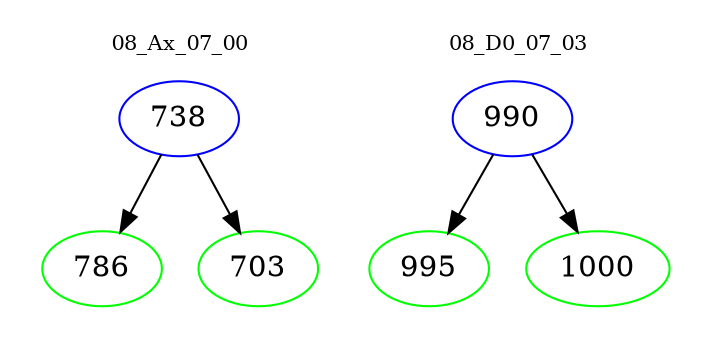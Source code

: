 digraph{
subgraph cluster_0 {
color = white
label = "08_Ax_07_00";
fontsize=10;
T0_738 [label="738", color="blue"]
T0_738 -> T0_786 [color="black"]
T0_786 [label="786", color="green"]
T0_738 -> T0_703 [color="black"]
T0_703 [label="703", color="green"]
}
subgraph cluster_1 {
color = white
label = "08_D0_07_03";
fontsize=10;
T1_990 [label="990", color="blue"]
T1_990 -> T1_995 [color="black"]
T1_995 [label="995", color="green"]
T1_990 -> T1_1000 [color="black"]
T1_1000 [label="1000", color="green"]
}
}
